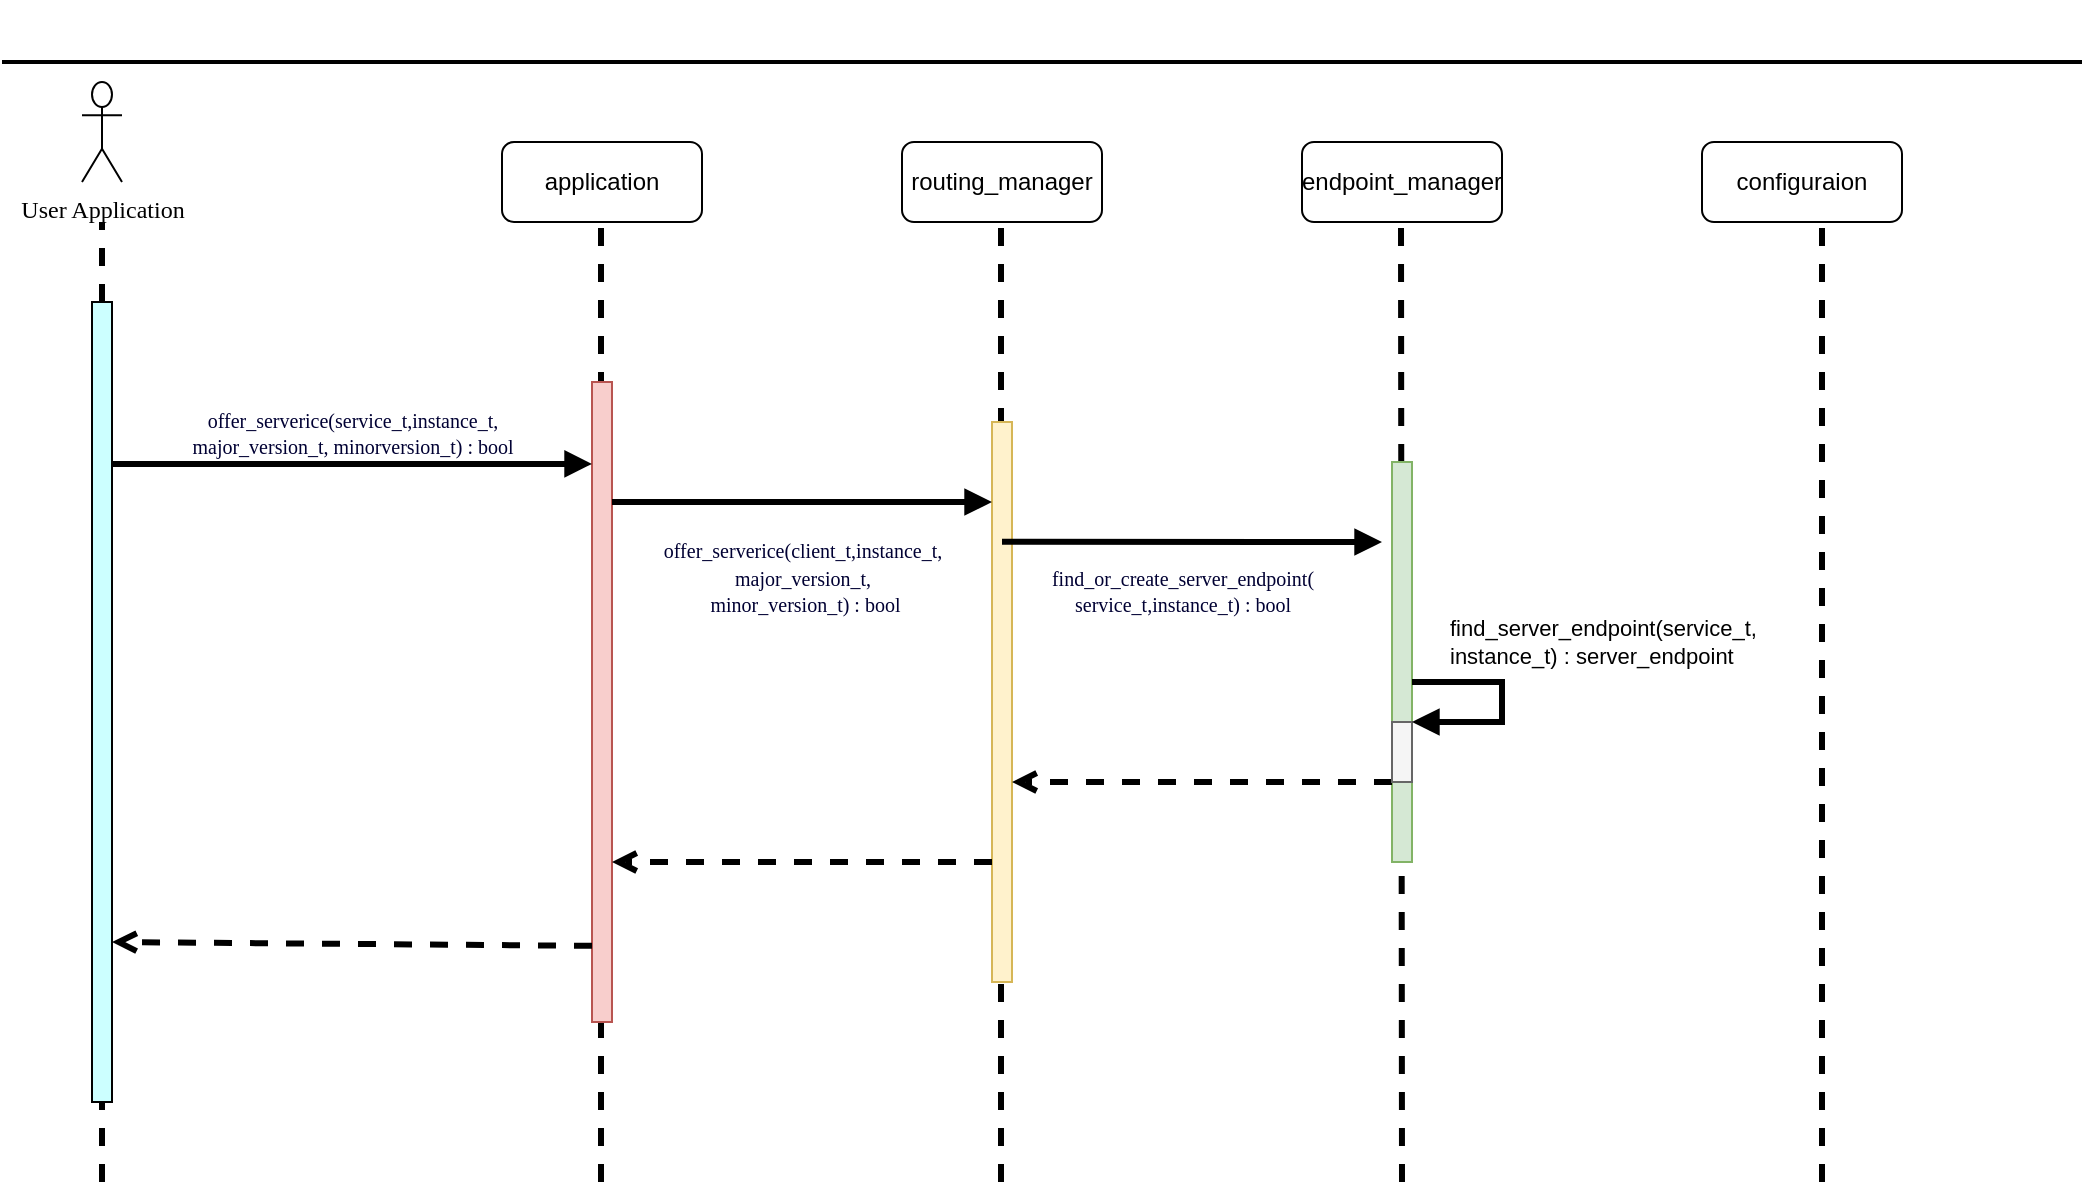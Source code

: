 <mxfile>
    <diagram id="egUa8Mjeh9mQcADM3fK0" name="Page-1">
        <mxGraphModel dx="2224" dy="803" grid="1" gridSize="10" guides="1" tooltips="1" connect="1" arrows="1" fold="1" page="1" pageScale="1" pageWidth="850" pageHeight="1100" math="1" shadow="0">
            <root>
                <mxCell id="0"/>
                <mxCell id="1" parent="0"/>
                <mxCell id="2" value="application" style="rounded=1;whiteSpace=wrap;html=1;" parent="1" vertex="1">
                    <mxGeometry x="60" y="120" width="100" height="40" as="geometry"/>
                </mxCell>
                <mxCell id="6" value="" style="line;strokeWidth=2;html=1;" vertex="1" parent="1">
                    <mxGeometry x="-190" y="50" width="1040" height="60" as="geometry"/>
                </mxCell>
                <mxCell id="13" value="" style="endArrow=none;dashed=1;html=1;entryX=0.5;entryY=1;entryDx=0;entryDy=0;strokeWidth=3;startArrow=none;" edge="1" parent="1" source="27">
                    <mxGeometry width="50" height="50" relative="1" as="geometry">
                        <mxPoint x="-140" y="640" as="sourcePoint"/>
                        <mxPoint x="-140" y="160" as="targetPoint"/>
                    </mxGeometry>
                </mxCell>
                <mxCell id="14" value="" style="endArrow=none;dashed=1;html=1;entryX=0.5;entryY=1;entryDx=0;entryDy=0;strokeWidth=3;" edge="1" parent="1">
                    <mxGeometry width="50" height="50" relative="1" as="geometry">
                        <mxPoint x="109.5" y="640" as="sourcePoint"/>
                        <mxPoint x="109.5" y="160" as="targetPoint"/>
                    </mxGeometry>
                </mxCell>
                <mxCell id="15" value="" style="endArrow=none;dashed=1;html=1;entryX=0.5;entryY=1;entryDx=0;entryDy=0;strokeWidth=3;" edge="1" parent="1">
                    <mxGeometry width="50" height="50" relative="1" as="geometry">
                        <mxPoint x="309.5" y="640" as="sourcePoint"/>
                        <mxPoint x="309.5" y="160" as="targetPoint"/>
                    </mxGeometry>
                </mxCell>
                <mxCell id="16" value="" style="endArrow=none;dashed=1;html=1;entryX=0.5;entryY=1;entryDx=0;entryDy=0;strokeWidth=3;" edge="1" parent="1">
                    <mxGeometry width="50" height="50" relative="1" as="geometry">
                        <mxPoint x="510" y="640" as="sourcePoint"/>
                        <mxPoint x="509.5" y="160" as="targetPoint"/>
                    </mxGeometry>
                </mxCell>
                <mxCell id="17" value="" style="endArrow=none;dashed=1;html=1;entryX=0.5;entryY=1;entryDx=0;entryDy=0;strokeWidth=3;" edge="1" parent="1">
                    <mxGeometry width="50" height="50" relative="1" as="geometry">
                        <mxPoint x="720" y="640" as="sourcePoint"/>
                        <mxPoint x="720" y="160" as="targetPoint"/>
                    </mxGeometry>
                </mxCell>
                <mxCell id="19" value="routing_manager" style="rounded=1;whiteSpace=wrap;html=1;" vertex="1" parent="1">
                    <mxGeometry x="260" y="120" width="100" height="40" as="geometry"/>
                </mxCell>
                <mxCell id="20" value="endpoint_manager" style="rounded=1;whiteSpace=wrap;html=1;" vertex="1" parent="1">
                    <mxGeometry x="460" y="120" width="100" height="40" as="geometry"/>
                </mxCell>
                <mxCell id="21" value="configuraion" style="rounded=1;whiteSpace=wrap;html=1;" vertex="1" parent="1">
                    <mxGeometry x="660" y="120" width="100" height="40" as="geometry"/>
                </mxCell>
                <mxCell id="22" value="User Application&lt;br&gt;" style="shape=umlActor;verticalLabelPosition=bottom;verticalAlign=top;html=1;fontFamily=Verdana;" vertex="1" parent="1">
                    <mxGeometry x="-150" y="90" width="20" height="50" as="geometry"/>
                </mxCell>
                <mxCell id="27" value="" style="html=1;points=[];perimeter=orthogonalPerimeter;fontColor=#B3FF66;fillColor=#CCFFFF;" vertex="1" parent="1">
                    <mxGeometry x="-145" y="200" width="10" height="400" as="geometry"/>
                </mxCell>
                <mxCell id="28" value="" style="endArrow=none;dashed=1;html=1;entryX=0.5;entryY=1;entryDx=0;entryDy=0;strokeWidth=3;" edge="1" parent="1" target="27">
                    <mxGeometry width="50" height="50" relative="1" as="geometry">
                        <mxPoint x="-140" y="640" as="sourcePoint"/>
                        <mxPoint x="-140" y="160" as="targetPoint"/>
                    </mxGeometry>
                </mxCell>
                <mxCell id="29" value="" style="html=1;points=[];perimeter=orthogonalPerimeter;fillColor=#f8cecc;strokeColor=#b85450;" vertex="1" parent="1">
                    <mxGeometry x="105" y="240" width="10" height="320" as="geometry"/>
                </mxCell>
                <mxCell id="30" value="" style="html=1;points=[];perimeter=orthogonalPerimeter;fillColor=#fff2cc;strokeColor=#d6b656;" vertex="1" parent="1">
                    <mxGeometry x="305" y="260" width="10" height="280" as="geometry"/>
                </mxCell>
                <mxCell id="31" value="" style="html=1;points=[];perimeter=orthogonalPerimeter;fillColor=#d5e8d4;strokeColor=#82b366;" vertex="1" parent="1">
                    <mxGeometry x="505" y="280" width="10" height="200" as="geometry"/>
                </mxCell>
                <mxCell id="32" value="" style="html=1;verticalAlign=bottom;labelBackgroundColor=none;endArrow=open;endFill=0;dashed=1;strokeWidth=3;" edge="1" parent="1">
                    <mxGeometry width="160" relative="1" as="geometry">
                        <mxPoint x="305" y="480" as="sourcePoint"/>
                        <mxPoint x="115" y="480" as="targetPoint"/>
                    </mxGeometry>
                </mxCell>
                <mxCell id="34" value="" style="html=1;verticalAlign=bottom;labelBackgroundColor=none;endArrow=open;endFill=0;dashed=1;strokeWidth=3;" edge="1" parent="1">
                    <mxGeometry width="160" relative="1" as="geometry">
                        <mxPoint x="505" y="440" as="sourcePoint"/>
                        <mxPoint x="315" y="440" as="targetPoint"/>
                    </mxGeometry>
                </mxCell>
                <mxCell id="35" value="" style="html=1;verticalAlign=bottom;labelBackgroundColor=none;endArrow=open;endFill=0;dashed=1;strokeWidth=3;exitX=0;exitY=0.881;exitDx=0;exitDy=0;exitPerimeter=0;" edge="1" parent="1" source="29">
                    <mxGeometry width="160" relative="1" as="geometry">
                        <mxPoint x="55" y="520" as="sourcePoint"/>
                        <mxPoint x="-135" y="520" as="targetPoint"/>
                    </mxGeometry>
                </mxCell>
                <mxCell id="36" value="" style="html=1;points=[];perimeter=orthogonalPerimeter;fillColor=#f5f5f5;strokeColor=#666666;fontColor=#333333;" vertex="1" parent="1">
                    <mxGeometry x="505" y="410" width="10" height="30" as="geometry"/>
                </mxCell>
                <mxCell id="37" value="find_server_endpoint(service_t, &lt;br&gt;instance_t) : server_endpoint" style="edgeStyle=orthogonalEdgeStyle;html=1;align=left;spacingLeft=2;endArrow=block;rounded=0;entryX=1;entryY=0;strokeWidth=3;" edge="1" target="36" parent="1" source="31">
                    <mxGeometry x="-0.727" y="20" relative="1" as="geometry">
                        <mxPoint x="380" y="370" as="sourcePoint"/>
                        <Array as="points">
                            <mxPoint x="560" y="390"/>
                            <mxPoint x="560" y="410"/>
                        </Array>
                        <mxPoint as="offset"/>
                    </mxGeometry>
                </mxCell>
                <mxCell id="45" value="&lt;font color=&quot;#000033&quot; style=&quot;font-size: 10px&quot;&gt;offer_serverice(service_t,instance_t,&lt;br&gt;major_version_t, minorversion_t) : bool&lt;br&gt;&lt;/font&gt;" style="html=1;verticalAlign=bottom;endArrow=block;fontFamily=Verdana;fontColor=#B3FF66;strokeWidth=3;entryX=0;entryY=0.128;entryDx=0;entryDy=0;entryPerimeter=0;" edge="1" parent="1" target="29">
                    <mxGeometry width="80" relative="1" as="geometry">
                        <mxPoint x="-135" y="281" as="sourcePoint"/>
                        <mxPoint x="430" y="400" as="targetPoint"/>
                    </mxGeometry>
                </mxCell>
                <mxCell id="46" value="&lt;font color=&quot;#000033&quot; style=&quot;font-size: 10px&quot;&gt;offer_serverice(client_t,instance_t,&lt;br&gt;major_version_t,&lt;br&gt;&amp;nbsp;minor_version_t) : bool&lt;br&gt;&lt;/font&gt;" style="html=1;verticalAlign=bottom;endArrow=block;fontFamily=Verdana;fontColor=#B3FF66;strokeWidth=3;" edge="1" parent="1" source="29" target="30">
                    <mxGeometry y="-60" width="80" relative="1" as="geometry">
                        <mxPoint x="-125" y="291" as="sourcePoint"/>
                        <mxPoint x="115" y="290.96" as="targetPoint"/>
                        <Array as="points">
                            <mxPoint x="240" y="300"/>
                        </Array>
                        <mxPoint as="offset"/>
                    </mxGeometry>
                </mxCell>
                <mxCell id="47" value="&lt;font color=&quot;#000033&quot; style=&quot;font-size: 10px&quot;&gt;find_or_create_server_endpoint(&lt;br&gt;service_t,instance_t) : bool&lt;br&gt;&lt;/font&gt;" style="html=1;verticalAlign=bottom;endArrow=block;fontFamily=Verdana;fontColor=#B3FF66;strokeWidth=3;exitX=0.5;exitY=0.214;exitDx=0;exitDy=0;exitPerimeter=0;" edge="1" parent="1" source="30">
                    <mxGeometry x="-0.052" y="-40" width="80" relative="1" as="geometry">
                        <mxPoint x="-115" y="301" as="sourcePoint"/>
                        <mxPoint x="500" y="320" as="targetPoint"/>
                        <mxPoint as="offset"/>
                    </mxGeometry>
                </mxCell>
            </root>
        </mxGraphModel>
    </diagram>
</mxfile>
